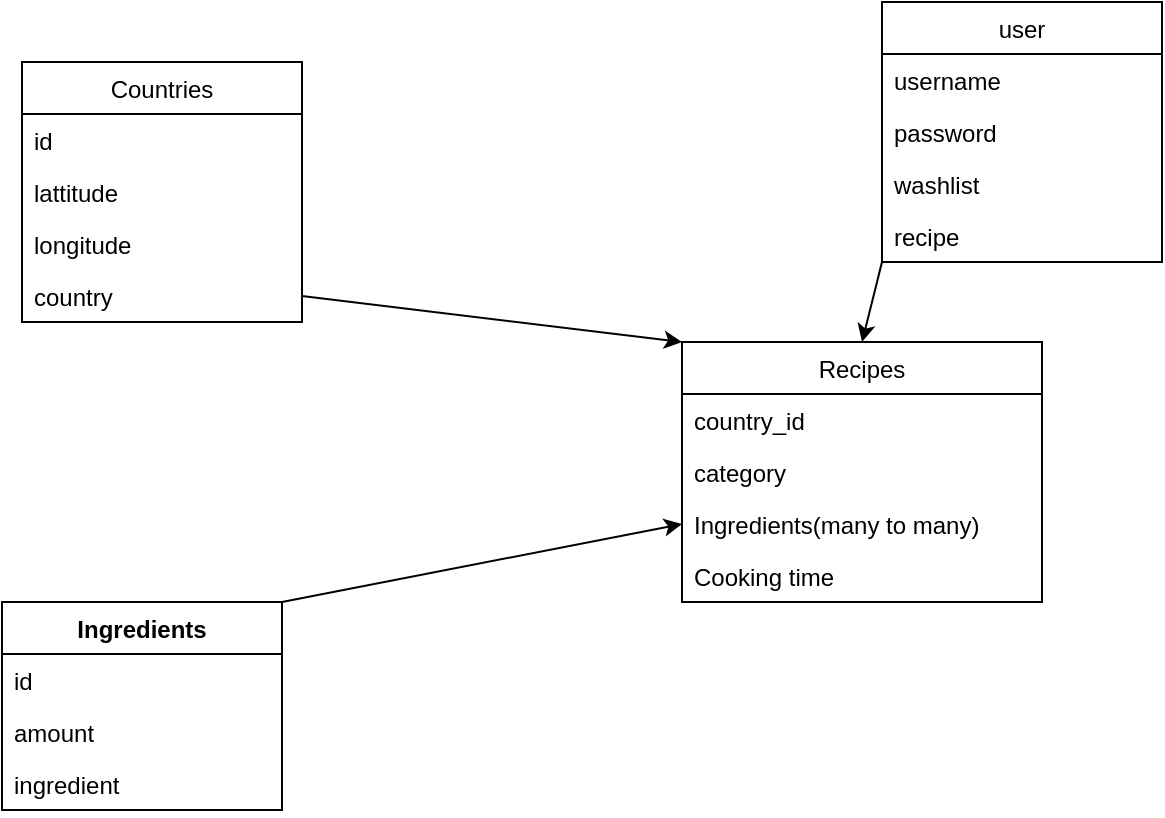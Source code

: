<mxfile version="14.6.9" type="github">
  <diagram id="hhUe60nJqZDTVUf_EVyS" name="Page-1">
    <mxGraphModel dx="1422" dy="791" grid="1" gridSize="10" guides="1" tooltips="1" connect="1" arrows="1" fold="1" page="1" pageScale="1" pageWidth="850" pageHeight="1100" math="0" shadow="0">
      <root>
        <mxCell id="0" />
        <mxCell id="1" parent="0" />
        <mxCell id="59pdHvx7d3qj8lrXFZFq-1" value="Countries" style="swimlane;fontStyle=0;childLayout=stackLayout;horizontal=1;startSize=26;fillColor=none;horizontalStack=0;resizeParent=1;resizeParentMax=0;resizeLast=0;collapsible=1;marginBottom=0;" parent="1" vertex="1">
          <mxGeometry x="200" y="110" width="140" height="130" as="geometry" />
        </mxCell>
        <mxCell id="59pdHvx7d3qj8lrXFZFq-5" value="id" style="text;strokeColor=none;fillColor=none;align=left;verticalAlign=top;spacingLeft=4;spacingRight=4;overflow=hidden;rotatable=0;points=[[0,0.5],[1,0.5]];portConstraint=eastwest;" parent="59pdHvx7d3qj8lrXFZFq-1" vertex="1">
          <mxGeometry y="26" width="140" height="26" as="geometry" />
        </mxCell>
        <mxCell id="59pdHvx7d3qj8lrXFZFq-2" value="lattitude" style="text;strokeColor=none;fillColor=none;align=left;verticalAlign=top;spacingLeft=4;spacingRight=4;overflow=hidden;rotatable=0;points=[[0,0.5],[1,0.5]];portConstraint=eastwest;" parent="59pdHvx7d3qj8lrXFZFq-1" vertex="1">
          <mxGeometry y="52" width="140" height="26" as="geometry" />
        </mxCell>
        <mxCell id="59pdHvx7d3qj8lrXFZFq-3" value="longitude" style="text;strokeColor=none;fillColor=none;align=left;verticalAlign=top;spacingLeft=4;spacingRight=4;overflow=hidden;rotatable=0;points=[[0,0.5],[1,0.5]];portConstraint=eastwest;" parent="59pdHvx7d3qj8lrXFZFq-1" vertex="1">
          <mxGeometry y="78" width="140" height="26" as="geometry" />
        </mxCell>
        <mxCell id="59pdHvx7d3qj8lrXFZFq-4" value="country" style="text;strokeColor=none;fillColor=none;align=left;verticalAlign=top;spacingLeft=4;spacingRight=4;overflow=hidden;rotatable=0;points=[[0,0.5],[1,0.5]];portConstraint=eastwest;" parent="59pdHvx7d3qj8lrXFZFq-1" vertex="1">
          <mxGeometry y="104" width="140" height="26" as="geometry" />
        </mxCell>
        <mxCell id="59pdHvx7d3qj8lrXFZFq-6" value="Recipes" style="swimlane;fontStyle=0;childLayout=stackLayout;horizontal=1;startSize=26;fillColor=none;horizontalStack=0;resizeParent=1;resizeParentMax=0;resizeLast=0;collapsible=1;marginBottom=0;" parent="1" vertex="1">
          <mxGeometry x="530" y="250" width="180" height="130" as="geometry" />
        </mxCell>
        <mxCell id="59pdHvx7d3qj8lrXFZFq-7" value="country_id" style="text;strokeColor=none;fillColor=none;align=left;verticalAlign=top;spacingLeft=4;spacingRight=4;overflow=hidden;rotatable=0;points=[[0,0.5],[1,0.5]];portConstraint=eastwest;" parent="59pdHvx7d3qj8lrXFZFq-6" vertex="1">
          <mxGeometry y="26" width="180" height="26" as="geometry" />
        </mxCell>
        <mxCell id="59pdHvx7d3qj8lrXFZFq-8" value="category" style="text;strokeColor=none;fillColor=none;align=left;verticalAlign=top;spacingLeft=4;spacingRight=4;overflow=hidden;rotatable=0;points=[[0,0.5],[1,0.5]];portConstraint=eastwest;" parent="59pdHvx7d3qj8lrXFZFq-6" vertex="1">
          <mxGeometry y="52" width="180" height="26" as="geometry" />
        </mxCell>
        <mxCell id="59pdHvx7d3qj8lrXFZFq-12" value="Ingredients(many to many)" style="text;strokeColor=none;fillColor=none;align=left;verticalAlign=top;spacingLeft=4;spacingRight=4;overflow=hidden;rotatable=0;points=[[0,0.5],[1,0.5]];portConstraint=eastwest;" parent="59pdHvx7d3qj8lrXFZFq-6" vertex="1">
          <mxGeometry y="78" width="180" height="26" as="geometry" />
        </mxCell>
        <mxCell id="59pdHvx7d3qj8lrXFZFq-13" value="Cooking time" style="text;strokeColor=none;fillColor=none;align=left;verticalAlign=top;spacingLeft=4;spacingRight=4;overflow=hidden;rotatable=0;points=[[0,0.5],[1,0.5]];portConstraint=eastwest;" parent="59pdHvx7d3qj8lrXFZFq-6" vertex="1">
          <mxGeometry y="104" width="180" height="26" as="geometry" />
        </mxCell>
        <mxCell id="59pdHvx7d3qj8lrXFZFq-10" value="" style="endArrow=classic;html=1;exitX=1;exitY=0.5;exitDx=0;exitDy=0;entryX=0;entryY=0;entryDx=0;entryDy=0;" parent="1" source="59pdHvx7d3qj8lrXFZFq-4" target="59pdHvx7d3qj8lrXFZFq-6" edge="1">
          <mxGeometry width="50" height="50" relative="1" as="geometry">
            <mxPoint x="400" y="430" as="sourcePoint" />
            <mxPoint x="450" y="380" as="targetPoint" />
          </mxGeometry>
        </mxCell>
        <mxCell id="59pdHvx7d3qj8lrXFZFq-14" value="user" style="swimlane;fontStyle=0;childLayout=stackLayout;horizontal=1;startSize=26;fillColor=none;horizontalStack=0;resizeParent=1;resizeParentMax=0;resizeLast=0;collapsible=1;marginBottom=0;" parent="1" vertex="1">
          <mxGeometry x="630" y="80" width="140" height="130" as="geometry" />
        </mxCell>
        <mxCell id="59pdHvx7d3qj8lrXFZFq-15" value="username" style="text;strokeColor=none;fillColor=none;align=left;verticalAlign=top;spacingLeft=4;spacingRight=4;overflow=hidden;rotatable=0;points=[[0,0.5],[1,0.5]];portConstraint=eastwest;" parent="59pdHvx7d3qj8lrXFZFq-14" vertex="1">
          <mxGeometry y="26" width="140" height="26" as="geometry" />
        </mxCell>
        <mxCell id="59pdHvx7d3qj8lrXFZFq-16" value="password" style="text;strokeColor=none;fillColor=none;align=left;verticalAlign=top;spacingLeft=4;spacingRight=4;overflow=hidden;rotatable=0;points=[[0,0.5],[1,0.5]];portConstraint=eastwest;" parent="59pdHvx7d3qj8lrXFZFq-14" vertex="1">
          <mxGeometry y="52" width="140" height="26" as="geometry" />
        </mxCell>
        <mxCell id="w_2Mpq1B6Ed-xdbpefr0-9" value="washlist" style="text;strokeColor=none;fillColor=none;align=left;verticalAlign=top;spacingLeft=4;spacingRight=4;overflow=hidden;rotatable=0;points=[[0,0.5],[1,0.5]];portConstraint=eastwest;" vertex="1" parent="59pdHvx7d3qj8lrXFZFq-14">
          <mxGeometry y="78" width="140" height="26" as="geometry" />
        </mxCell>
        <mxCell id="w_2Mpq1B6Ed-xdbpefr0-10" value="recipe" style="text;strokeColor=none;fillColor=none;align=left;verticalAlign=top;spacingLeft=4;spacingRight=4;overflow=hidden;rotatable=0;points=[[0,0.5],[1,0.5]];portConstraint=eastwest;" vertex="1" parent="59pdHvx7d3qj8lrXFZFq-14">
          <mxGeometry y="104" width="140" height="26" as="geometry" />
        </mxCell>
        <mxCell id="59pdHvx7d3qj8lrXFZFq-18" value="" style="endArrow=classic;html=1;entryX=0.5;entryY=0;entryDx=0;entryDy=0;exitX=0;exitY=1;exitDx=0;exitDy=0;" parent="1" source="59pdHvx7d3qj8lrXFZFq-14" target="59pdHvx7d3qj8lrXFZFq-6" edge="1">
          <mxGeometry width="50" height="50" relative="1" as="geometry">
            <mxPoint x="620" y="220" as="sourcePoint" />
            <mxPoint x="490" y="380" as="targetPoint" />
          </mxGeometry>
        </mxCell>
        <mxCell id="w_2Mpq1B6Ed-xdbpefr0-1" value="Ingredients" style="swimlane;fontStyle=1;childLayout=stackLayout;horizontal=1;startSize=26;fillColor=none;horizontalStack=0;resizeParent=1;resizeParentMax=0;resizeLast=0;collapsible=1;marginBottom=0;" vertex="1" parent="1">
          <mxGeometry x="190" y="380" width="140" height="104" as="geometry" />
        </mxCell>
        <mxCell id="w_2Mpq1B6Ed-xdbpefr0-2" value="id" style="text;strokeColor=none;fillColor=none;align=left;verticalAlign=top;spacingLeft=4;spacingRight=4;overflow=hidden;rotatable=0;points=[[0,0.5],[1,0.5]];portConstraint=eastwest;" vertex="1" parent="w_2Mpq1B6Ed-xdbpefr0-1">
          <mxGeometry y="26" width="140" height="26" as="geometry" />
        </mxCell>
        <mxCell id="w_2Mpq1B6Ed-xdbpefr0-3" value="amount" style="text;strokeColor=none;fillColor=none;align=left;verticalAlign=top;spacingLeft=4;spacingRight=4;overflow=hidden;rotatable=0;points=[[0,0.5],[1,0.5]];portConstraint=eastwest;" vertex="1" parent="w_2Mpq1B6Ed-xdbpefr0-1">
          <mxGeometry y="52" width="140" height="26" as="geometry" />
        </mxCell>
        <mxCell id="w_2Mpq1B6Ed-xdbpefr0-4" value="ingredient" style="text;strokeColor=none;fillColor=none;align=left;verticalAlign=top;spacingLeft=4;spacingRight=4;overflow=hidden;rotatable=0;points=[[0,0.5],[1,0.5]];portConstraint=eastwest;" vertex="1" parent="w_2Mpq1B6Ed-xdbpefr0-1">
          <mxGeometry y="78" width="140" height="26" as="geometry" />
        </mxCell>
        <mxCell id="w_2Mpq1B6Ed-xdbpefr0-8" value="" style="endArrow=classic;html=1;exitX=1;exitY=0;exitDx=0;exitDy=0;entryX=0;entryY=0.5;entryDx=0;entryDy=0;" edge="1" parent="1" source="w_2Mpq1B6Ed-xdbpefr0-1" target="59pdHvx7d3qj8lrXFZFq-12">
          <mxGeometry width="50" height="50" relative="1" as="geometry">
            <mxPoint x="400" y="430" as="sourcePoint" />
            <mxPoint x="450" y="380" as="targetPoint" />
          </mxGeometry>
        </mxCell>
      </root>
    </mxGraphModel>
  </diagram>
</mxfile>
